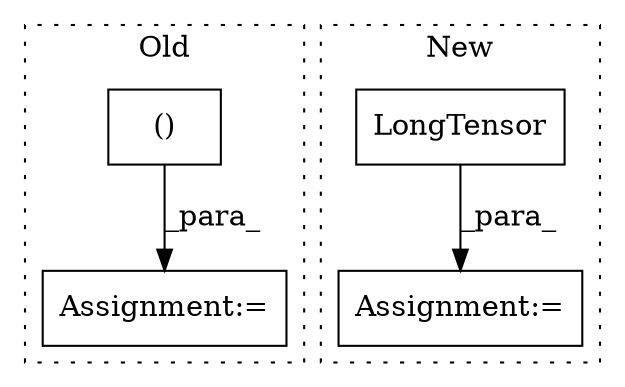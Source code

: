 digraph G {
subgraph cluster0 {
1 [label="()" a="106" s="9723" l="36" shape="box"];
4 [label="Assignment:=" a="7" s="9794" l="2" shape="box"];
label = "Old";
style="dotted";
}
subgraph cluster1 {
2 [label="LongTensor" a="32" s="2172,2193" l="11,1" shape="box"];
3 [label="Assignment:=" a="7" s="2155" l="1" shape="box"];
label = "New";
style="dotted";
}
1 -> 4 [label="_para_"];
2 -> 3 [label="_para_"];
}